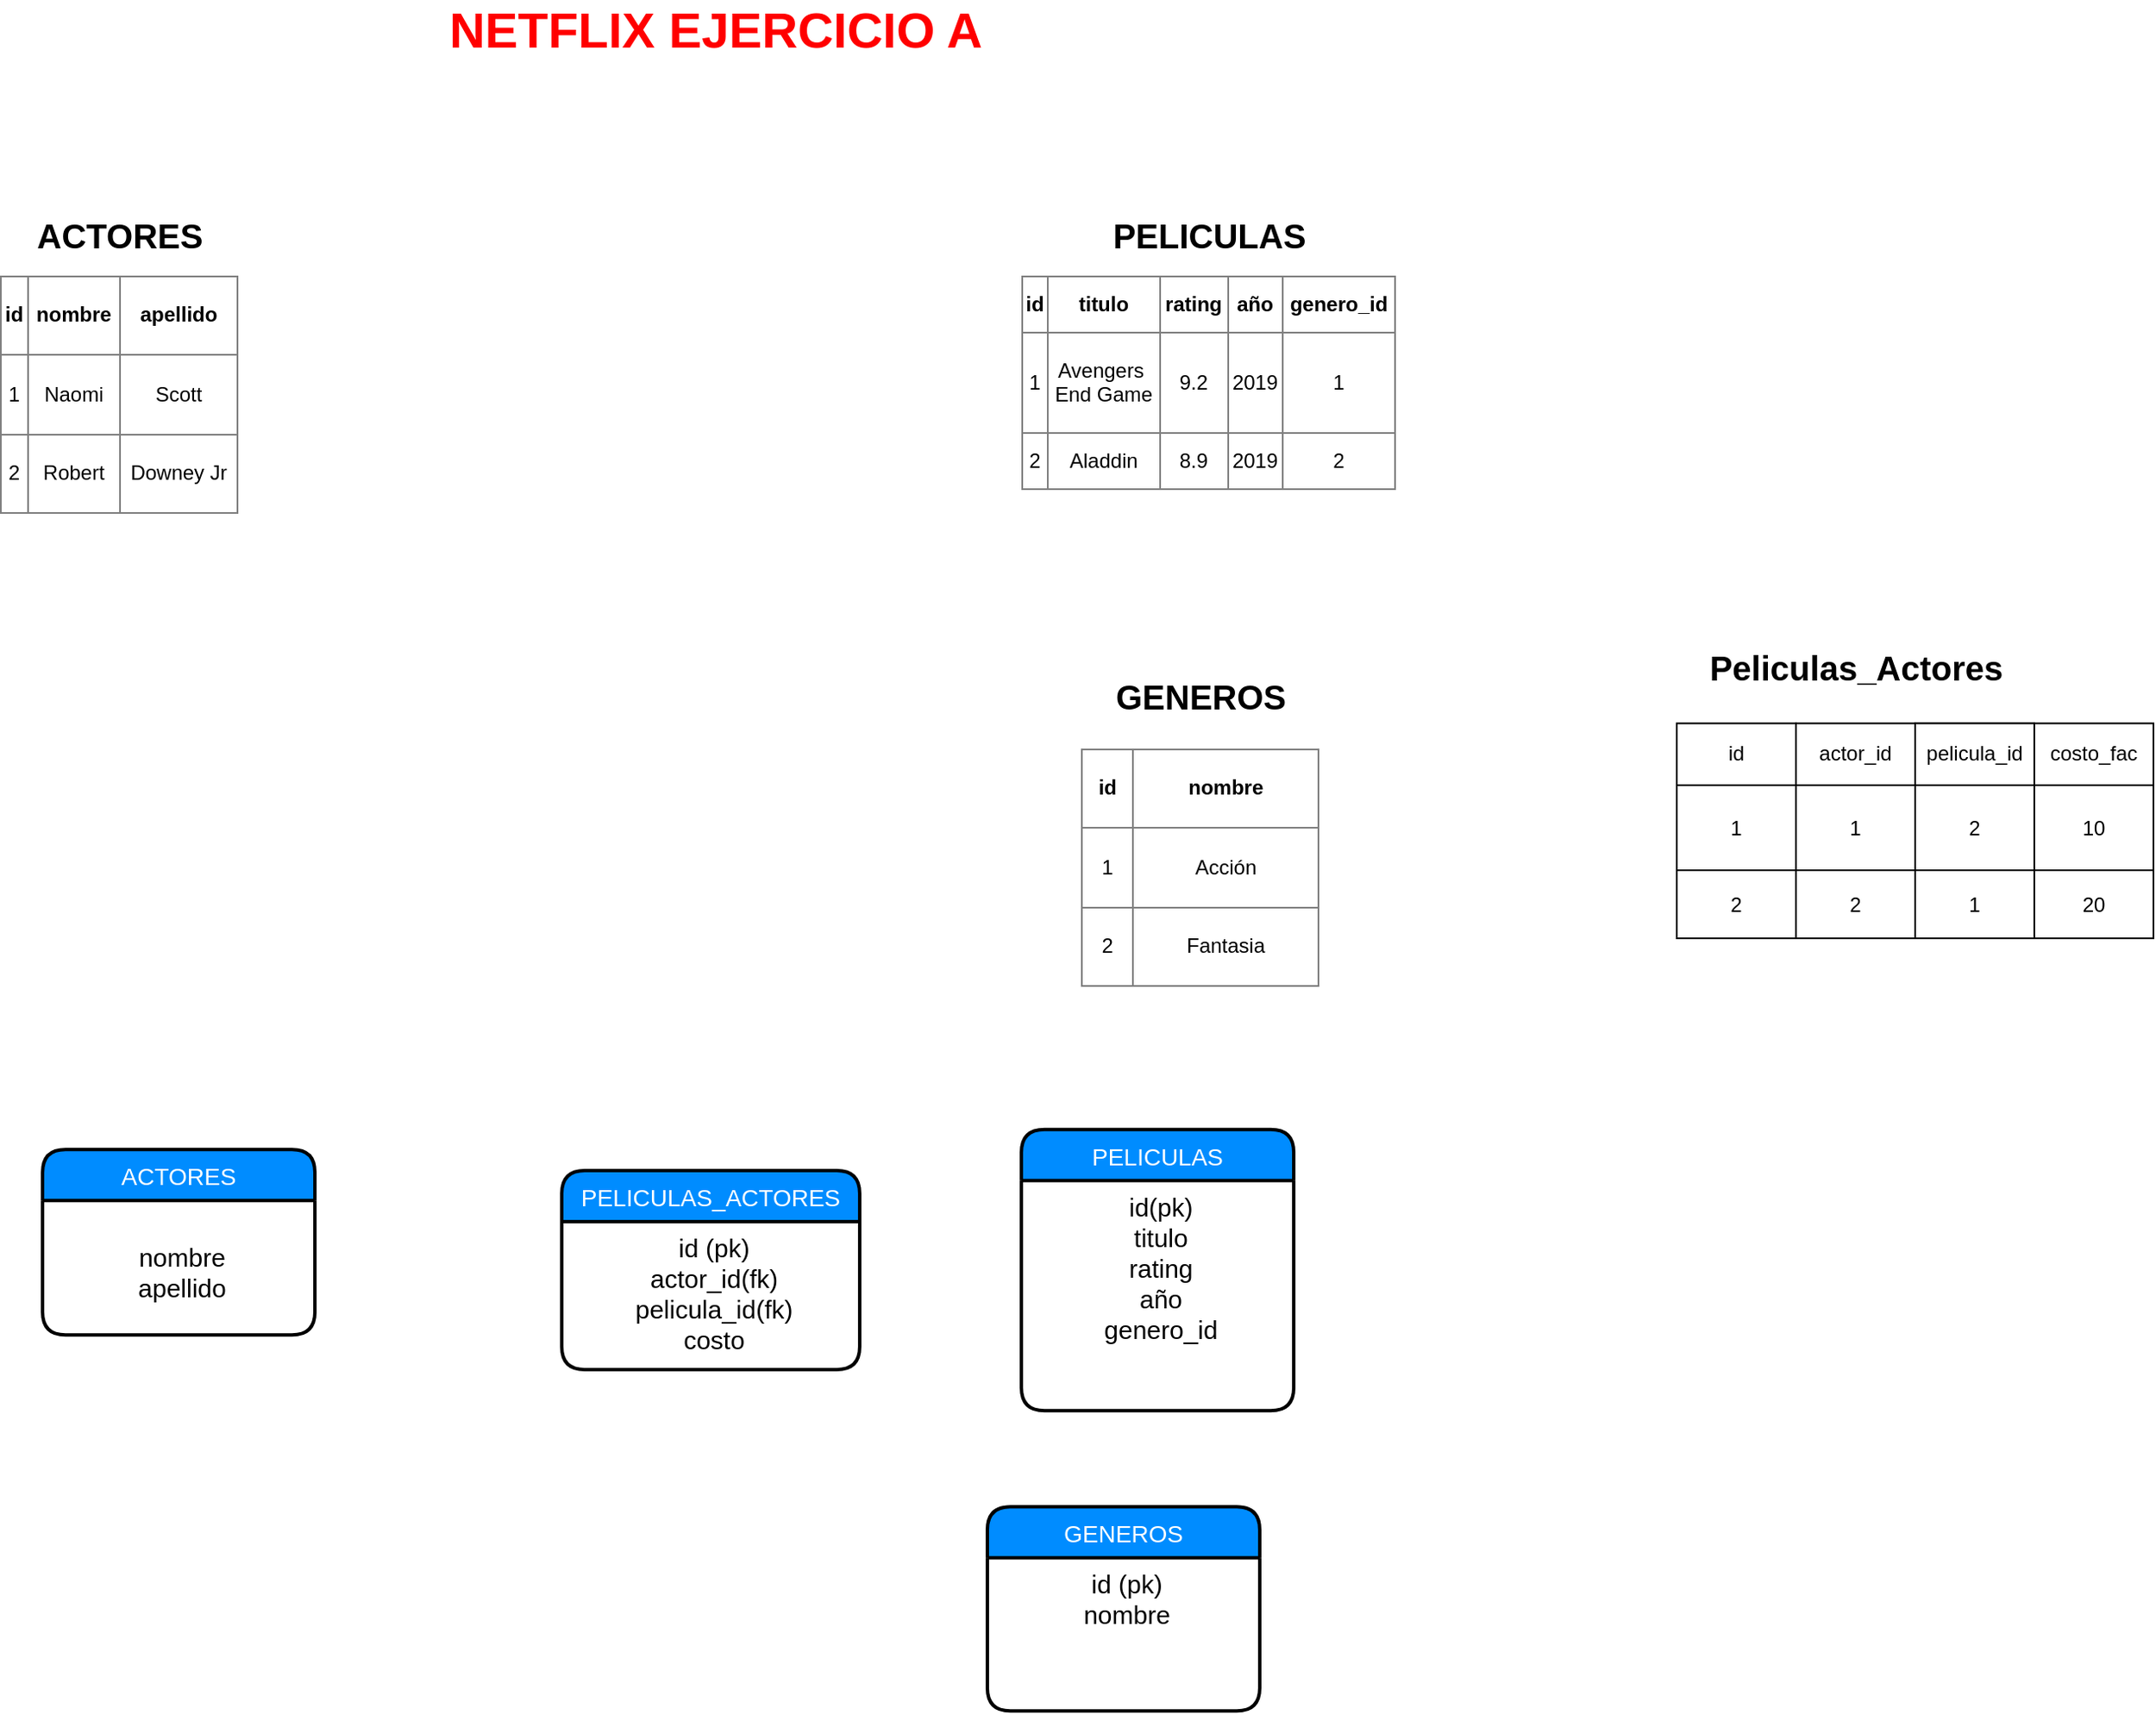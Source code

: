 <mxfile version="13.3.6" type="device"><diagram id="R5pfA701NaSD8N2ByGOf" name="Page-1"><mxGraphModel dx="3076" dy="762" grid="1" gridSize="10" guides="1" tooltips="1" connect="1" arrows="1" fold="1" page="1" pageScale="1" pageWidth="827" pageHeight="1169" math="0" shadow="0"><root><mxCell id="0"/><mxCell id="1" parent="0"/><mxCell id="119IcOjmTgw26iHcHYF6-54" value="&lt;font style=&quot;font-size: 29px&quot;&gt;&lt;b&gt;NETFLIX EJERCICIO A&lt;/b&gt;&lt;/font&gt;" style="text;html=1;align=center;verticalAlign=middle;resizable=0;points=[];;autosize=1;fontColor=#FF0000;" parent="1" vertex="1"><mxGeometry x="-1045" y="170" width="330" height="20" as="geometry"/></mxCell><mxCell id="119IcOjmTgw26iHcHYF6-56" value="&lt;table border=&quot;1&quot; width=&quot;100%&quot; style=&quot;width: 100% ; height: 100% ; border-collapse: collapse&quot;&gt;&lt;tbody&gt;&lt;tr&gt;&lt;td align=&quot;center&quot;&gt;&lt;b&gt;id&lt;/b&gt;&lt;/td&gt;&lt;td align=&quot;center&quot;&gt;&lt;b&gt;nombre&lt;/b&gt;&lt;/td&gt;&lt;/tr&gt;&lt;tr&gt;&lt;td align=&quot;center&quot;&gt;1&lt;/td&gt;&lt;td align=&quot;center&quot;&gt;Acción&lt;/td&gt;&lt;/tr&gt;&lt;tr&gt;&lt;td align=&quot;center&quot;&gt;2&lt;/td&gt;&lt;td align=&quot;center&quot;&gt;Fantasia&lt;/td&gt;&lt;/tr&gt;&lt;/tbody&gt;&lt;/table&gt;" style="text;html=1;overflow=fill;rounded=0;glass=0;comic=0;shadow=0;" parent="1" vertex="1"><mxGeometry x="-665" y="602.17" width="140" height="140" as="geometry"/></mxCell><mxCell id="119IcOjmTgw26iHcHYF6-57" value="GENEROS" style="text;html=1;resizable=0;points=[];autosize=1;align=center;verticalAlign=top;spacingTop=-4;fontStyle=1;fontSize=20;" parent="1" vertex="1"><mxGeometry x="-655" y="557.17" width="120" height="30" as="geometry"/></mxCell><mxCell id="119IcOjmTgw26iHcHYF6-59" value="&lt;table border=&quot;1&quot; width=&quot;100%&quot; style=&quot;width: 100% ; height: 100% ; border-collapse: collapse&quot;&gt;&lt;tbody&gt;&lt;tr&gt;&lt;td align=&quot;center&quot;&gt;&lt;b&gt;id&lt;/b&gt;&lt;/td&gt;&lt;td align=&quot;center&quot;&gt;&lt;b&gt;nombre&lt;/b&gt;&lt;/td&gt;&lt;td style=&quot;text-align: center&quot;&gt;&lt;b&gt;apellido&lt;/b&gt;&lt;/td&gt;&lt;/tr&gt;&lt;tr&gt;&lt;td align=&quot;center&quot;&gt;1&lt;/td&gt;&lt;td align=&quot;center&quot;&gt;Naomi&lt;/td&gt;&lt;td style=&quot;text-align: center&quot;&gt;Scott&lt;/td&gt;&lt;/tr&gt;&lt;tr&gt;&lt;td align=&quot;center&quot;&gt;2&lt;/td&gt;&lt;td align=&quot;center&quot;&gt;Robert&lt;/td&gt;&lt;td style=&quot;text-align: center&quot;&gt;Downey Jr&lt;/td&gt;&lt;/tr&gt;&lt;/tbody&gt;&lt;/table&gt;" style="text;html=1;overflow=fill;rounded=0;glass=0;comic=0;shadow=0;" parent="1" vertex="1"><mxGeometry x="-1300" y="323.67" width="140" height="140" as="geometry"/></mxCell><mxCell id="119IcOjmTgw26iHcHYF6-60" value="ACTORES" style="text;html=1;resizable=0;points=[];autosize=1;align=center;verticalAlign=top;spacingTop=-4;fontStyle=1;fontSize=20;" parent="1" vertex="1"><mxGeometry x="-1285" y="285.67" width="110" height="30" as="geometry"/></mxCell><mxCell id="119IcOjmTgw26iHcHYF6-61" style="edgeStyle=orthogonalEdgeStyle;rounded=0;orthogonalLoop=1;jettySize=auto;html=1;exitX=0;exitY=0.25;exitDx=0;exitDy=0;entryX=0.5;entryY=1;entryDx=0;entryDy=0;fontSize=20;strokeColor=none;endArrow=ERoneToMany;endFill=0;startArrow=ERmandOne;startFill=0;" parent="1" source="119IcOjmTgw26iHcHYF6-63" edge="1"><mxGeometry relative="1" as="geometry"><mxPoint x="-904.333" y="464" as="targetPoint"/></mxGeometry></mxCell><mxCell id="119IcOjmTgw26iHcHYF6-63" value="&lt;table border=&quot;1&quot; width=&quot;100%&quot; style=&quot;text-align: center ; width: 100% ; height: 100% ; border-collapse: collapse&quot;&gt;&lt;tbody&gt;&lt;tr&gt;&lt;td align=&quot;center&quot;&gt;&lt;b&gt;id&lt;/b&gt;&lt;/td&gt;&lt;td align=&quot;center&quot;&gt;&lt;b&gt;titulo&lt;/b&gt;&lt;/td&gt;&lt;td&gt;&lt;b&gt;rating&lt;/b&gt;&lt;/td&gt;&lt;td style=&quot;text-align: center&quot;&gt;&lt;b&gt;año&lt;/b&gt;&lt;/td&gt;&lt;td&gt;&lt;b&gt;genero_id&lt;/b&gt;&lt;/td&gt;&lt;/tr&gt;&lt;tr&gt;&lt;td align=&quot;center&quot;&gt;1&lt;/td&gt;&lt;td align=&quot;center&quot;&gt;Avengers&amp;nbsp;&lt;br&gt;End Game&lt;/td&gt;&lt;td&gt;9.2&lt;/td&gt;&lt;td style=&quot;text-align: center&quot;&gt;2019&lt;/td&gt;&lt;td&gt;1&lt;/td&gt;&lt;/tr&gt;&lt;tr&gt;&lt;td align=&quot;center&quot;&gt;2&lt;/td&gt;&lt;td align=&quot;center&quot;&gt;Aladdin&lt;/td&gt;&lt;td&gt;8.9&lt;/td&gt;&lt;td style=&quot;text-align: center&quot;&gt;2019&lt;/td&gt;&lt;td&gt;2&lt;/td&gt;&lt;/tr&gt;&lt;/tbody&gt;&lt;/table&gt;" style="text;html=1;overflow=fill;rounded=0;glass=0;comic=0;shadow=0;" parent="1" vertex="1"><mxGeometry x="-700" y="323.67" width="220" height="126.33" as="geometry"/></mxCell><mxCell id="119IcOjmTgw26iHcHYF6-64" value="PELICULAS" style="text;html=1;resizable=0;points=[];autosize=1;align=center;verticalAlign=top;spacingTop=-4;fontStyle=1;fontSize=20;" parent="1" vertex="1"><mxGeometry x="-655" y="285.67" width="130" height="30" as="geometry"/></mxCell><mxCell id="119IcOjmTgw26iHcHYF6-73" value="ACTORES" style="swimlane;childLayout=stackLayout;horizontal=1;startSize=30;horizontalStack=0;fillColor=#008cff;fontColor=#FFFFFF;rounded=1;fontSize=14;fontStyle=0;strokeWidth=2;resizeParent=0;resizeLast=1;shadow=0;dashed=0;align=center;glass=0;comic=0;" parent="1" vertex="1"><mxGeometry x="-1275" y="837.67" width="160" height="109" as="geometry"/></mxCell><mxCell id="119IcOjmTgw26iHcHYF6-74" value="&#10;nombre&#10;apellido&#10;" style="align=center;strokeColor=none;fillColor=none;spacingLeft=4;fontSize=15;verticalAlign=top;resizable=0;rotatable=0;part=1;" parent="119IcOjmTgw26iHcHYF6-73" vertex="1"><mxGeometry y="30" width="160" height="79" as="geometry"/></mxCell><mxCell id="119IcOjmTgw26iHcHYF6-76" value="GENEROS" style="swimlane;childLayout=stackLayout;horizontal=1;startSize=30;horizontalStack=0;fillColor=#008cff;fontColor=#FFFFFF;rounded=1;fontSize=14;fontStyle=0;strokeWidth=2;resizeParent=0;resizeLast=1;shadow=0;dashed=0;align=center;glass=0;comic=0;" parent="1" vertex="1"><mxGeometry x="-720" y="1047.67" width="160" height="120" as="geometry"/></mxCell><mxCell id="119IcOjmTgw26iHcHYF6-77" value="id (pk)&#10;nombre&#10;" style="align=center;strokeColor=none;fillColor=none;spacingLeft=4;fontSize=15;verticalAlign=top;resizable=0;rotatable=0;part=1;" parent="119IcOjmTgw26iHcHYF6-76" vertex="1"><mxGeometry y="30" width="160" height="90" as="geometry"/></mxCell><mxCell id="NozPIn5zM15kOZcIx7kD-30" value="2" style="rounded=0;whiteSpace=wrap;html=1;" vertex="1" parent="1"><mxGeometry x="-245" y="673.5" width="70" height="40" as="geometry"/></mxCell><mxCell id="NozPIn5zM15kOZcIx7kD-33" value="1" style="rounded=0;whiteSpace=wrap;html=1;" vertex="1" parent="1"><mxGeometry x="-175" y="673.5" width="70" height="40" as="geometry"/></mxCell><mxCell id="NozPIn5zM15kOZcIx7kD-36" value="actor_id" style="rounded=0;whiteSpace=wrap;html=1;" vertex="1" parent="1"><mxGeometry x="-245" y="587.17" width="70" height="36.33" as="geometry"/></mxCell><mxCell id="NozPIn5zM15kOZcIx7kD-37" value="costo_fac" style="rounded=0;whiteSpace=wrap;html=1;" vertex="1" parent="1"><mxGeometry x="-175" y="587.17" width="70" height="36.33" as="geometry"/></mxCell><mxCell id="NozPIn5zM15kOZcIx7kD-38" value="2" style="rounded=0;whiteSpace=wrap;html=1;" vertex="1" parent="1"><mxGeometry x="-175" y="623.5" width="70" height="50" as="geometry"/></mxCell><mxCell id="NozPIn5zM15kOZcIx7kD-39" value="1" style="rounded=0;whiteSpace=wrap;html=1;" vertex="1" parent="1"><mxGeometry x="-245" y="623.5" width="70" height="50" as="geometry"/></mxCell><mxCell id="NozPIn5zM15kOZcIx7kD-41" value="Peliculas_Actores" style="text;html=1;resizable=0;points=[];autosize=1;align=center;verticalAlign=top;spacingTop=-4;fontStyle=1;fontSize=20;" vertex="1" parent="1"><mxGeometry x="-305" y="540" width="190" height="30" as="geometry"/></mxCell><mxCell id="NozPIn5zM15kOZcIx7kD-42" value="2" style="rounded=0;whiteSpace=wrap;html=1;" vertex="1" parent="1"><mxGeometry x="-315" y="673.5" width="70" height="40" as="geometry"/></mxCell><mxCell id="NozPIn5zM15kOZcIx7kD-43" value="id" style="rounded=0;whiteSpace=wrap;html=1;" vertex="1" parent="1"><mxGeometry x="-315" y="587.17" width="70" height="36.33" as="geometry"/></mxCell><mxCell id="NozPIn5zM15kOZcIx7kD-44" value="1" style="rounded=0;whiteSpace=wrap;html=1;" vertex="1" parent="1"><mxGeometry x="-315" y="623.5" width="70" height="50" as="geometry"/></mxCell><mxCell id="NozPIn5zM15kOZcIx7kD-48" value="pelicula_id" style="rounded=0;whiteSpace=wrap;html=1;" vertex="1" parent="1"><mxGeometry x="-175" y="587.17" width="70" height="36.33" as="geometry"/></mxCell><mxCell id="NozPIn5zM15kOZcIx7kD-49" value="20&lt;br&gt;" style="rounded=0;whiteSpace=wrap;html=1;" vertex="1" parent="1"><mxGeometry x="-105" y="673.5" width="70" height="40" as="geometry"/></mxCell><mxCell id="NozPIn5zM15kOZcIx7kD-50" value="10" style="rounded=0;whiteSpace=wrap;html=1;" vertex="1" parent="1"><mxGeometry x="-105" y="623.5" width="70" height="50" as="geometry"/></mxCell><mxCell id="NozPIn5zM15kOZcIx7kD-51" value="costo_fac" style="rounded=0;whiteSpace=wrap;html=1;" vertex="1" parent="1"><mxGeometry x="-105" y="587.17" width="70" height="36.33" as="geometry"/></mxCell><mxCell id="NozPIn5zM15kOZcIx7kD-52" value="PELICULAS_ACTORES" style="swimlane;childLayout=stackLayout;horizontal=1;startSize=30;horizontalStack=0;fillColor=#008cff;fontColor=#FFFFFF;rounded=1;fontSize=14;fontStyle=0;strokeWidth=2;resizeParent=0;resizeLast=1;shadow=0;dashed=0;align=center;glass=0;comic=0;" vertex="1" parent="1"><mxGeometry x="-970" y="850" width="175" height="117" as="geometry"/></mxCell><mxCell id="NozPIn5zM15kOZcIx7kD-53" value="id (pk)&#10;actor_id(fk)&#10;pelicula_id(fk)&#10;costo&#10;" style="align=center;strokeColor=none;fillColor=none;spacingLeft=4;fontSize=15;verticalAlign=top;resizable=0;rotatable=0;part=1;" vertex="1" parent="NozPIn5zM15kOZcIx7kD-52"><mxGeometry y="30" width="175" height="87" as="geometry"/></mxCell><mxCell id="119IcOjmTgw26iHcHYF6-69" value="PELICULAS" style="swimlane;childLayout=stackLayout;horizontal=1;startSize=30;horizontalStack=0;fillColor=#008cff;fontColor=#FFFFFF;rounded=1;fontSize=14;fontStyle=0;strokeWidth=2;resizeParent=0;resizeLast=1;shadow=0;dashed=0;align=center;glass=0;comic=0;" parent="1" vertex="1"><mxGeometry x="-700" y="825.83" width="160" height="165.33" as="geometry"/></mxCell><mxCell id="119IcOjmTgw26iHcHYF6-70" value="id(pk)&#10;titulo&#10;rating&#10;año&#10;genero_id&#10;" style="align=center;strokeColor=none;fillColor=none;spacingLeft=4;fontSize=15;verticalAlign=top;resizable=0;rotatable=0;part=1;" parent="119IcOjmTgw26iHcHYF6-69" vertex="1"><mxGeometry y="30" width="160" height="135.33" as="geometry"/></mxCell></root></mxGraphModel></diagram></mxfile>